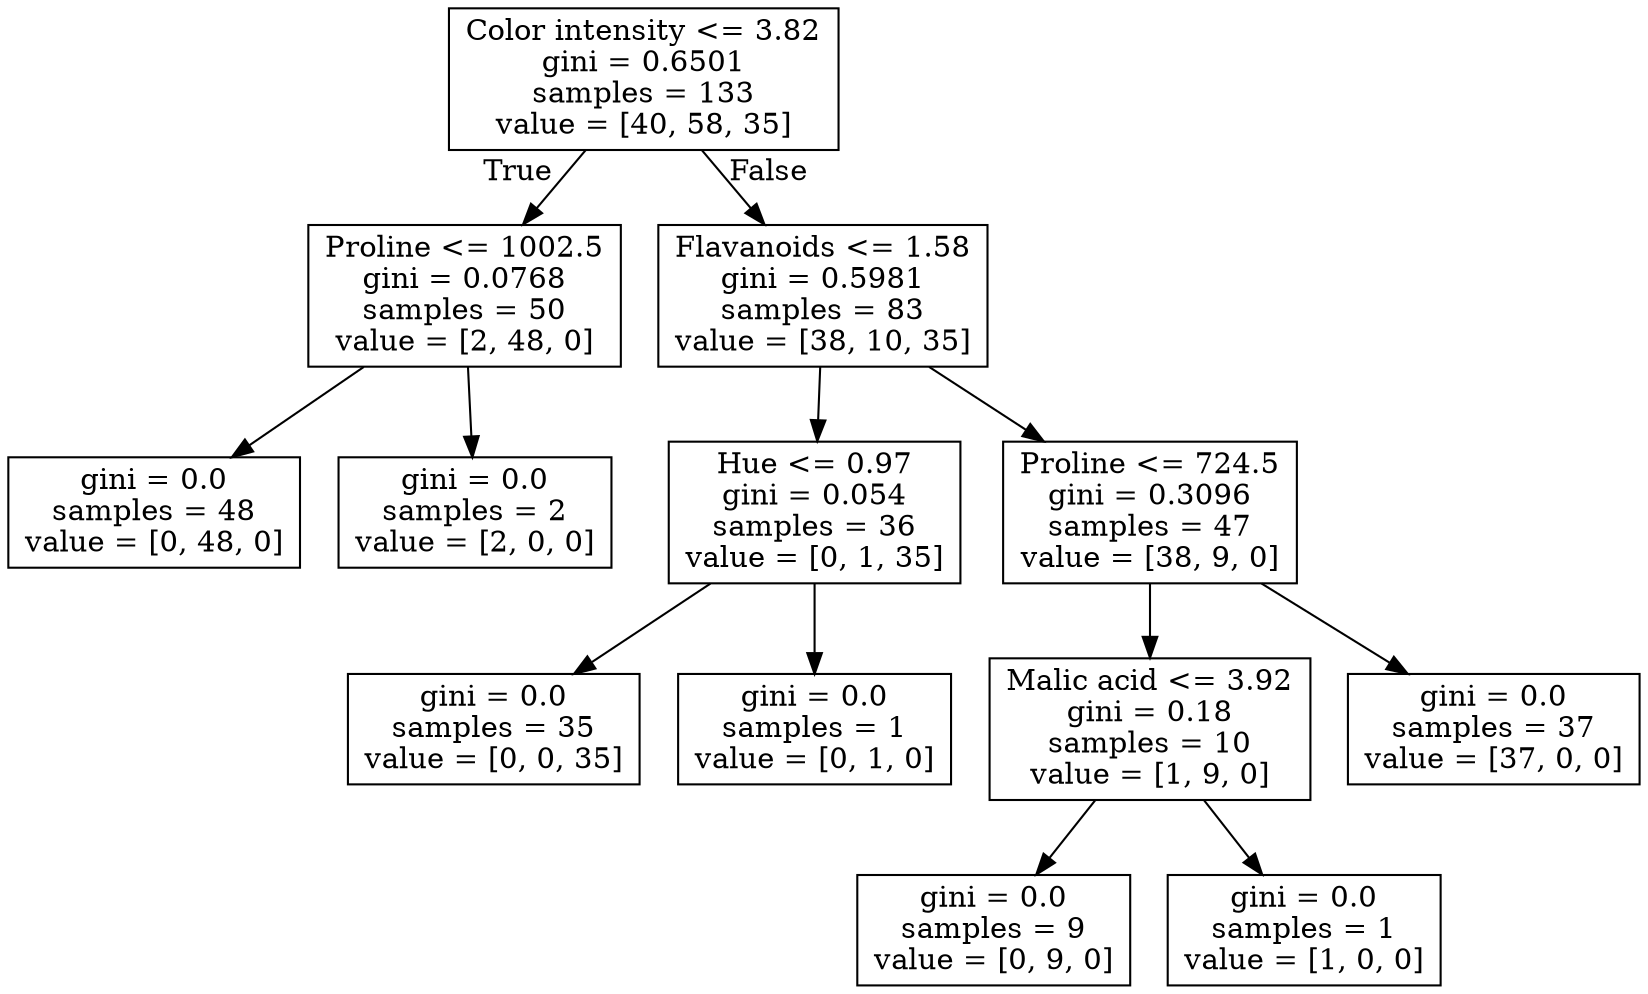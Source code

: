 digraph Tree {
node [shape=box] ;
0 [label="Color intensity <= 3.82\ngini = 0.6501\nsamples = 133\nvalue = [40, 58, 35]"] ;
1 [label="Proline <= 1002.5\ngini = 0.0768\nsamples = 50\nvalue = [2, 48, 0]"] ;
0 -> 1 [labeldistance=2.5, labelangle=45, headlabel="True"] ;
2 [label="gini = 0.0\nsamples = 48\nvalue = [0, 48, 0]"] ;
1 -> 2 ;
3 [label="gini = 0.0\nsamples = 2\nvalue = [2, 0, 0]"] ;
1 -> 3 ;
4 [label="Flavanoids <= 1.58\ngini = 0.5981\nsamples = 83\nvalue = [38, 10, 35]"] ;
0 -> 4 [labeldistance=2.5, labelangle=-45, headlabel="False"] ;
5 [label="Hue <= 0.97\ngini = 0.054\nsamples = 36\nvalue = [0, 1, 35]"] ;
4 -> 5 ;
6 [label="gini = 0.0\nsamples = 35\nvalue = [0, 0, 35]"] ;
5 -> 6 ;
7 [label="gini = 0.0\nsamples = 1\nvalue = [0, 1, 0]"] ;
5 -> 7 ;
8 [label="Proline <= 724.5\ngini = 0.3096\nsamples = 47\nvalue = [38, 9, 0]"] ;
4 -> 8 ;
9 [label="Malic acid <= 3.92\ngini = 0.18\nsamples = 10\nvalue = [1, 9, 0]"] ;
8 -> 9 ;
10 [label="gini = 0.0\nsamples = 9\nvalue = [0, 9, 0]"] ;
9 -> 10 ;
11 [label="gini = 0.0\nsamples = 1\nvalue = [1, 0, 0]"] ;
9 -> 11 ;
12 [label="gini = 0.0\nsamples = 37\nvalue = [37, 0, 0]"] ;
8 -> 12 ;
}